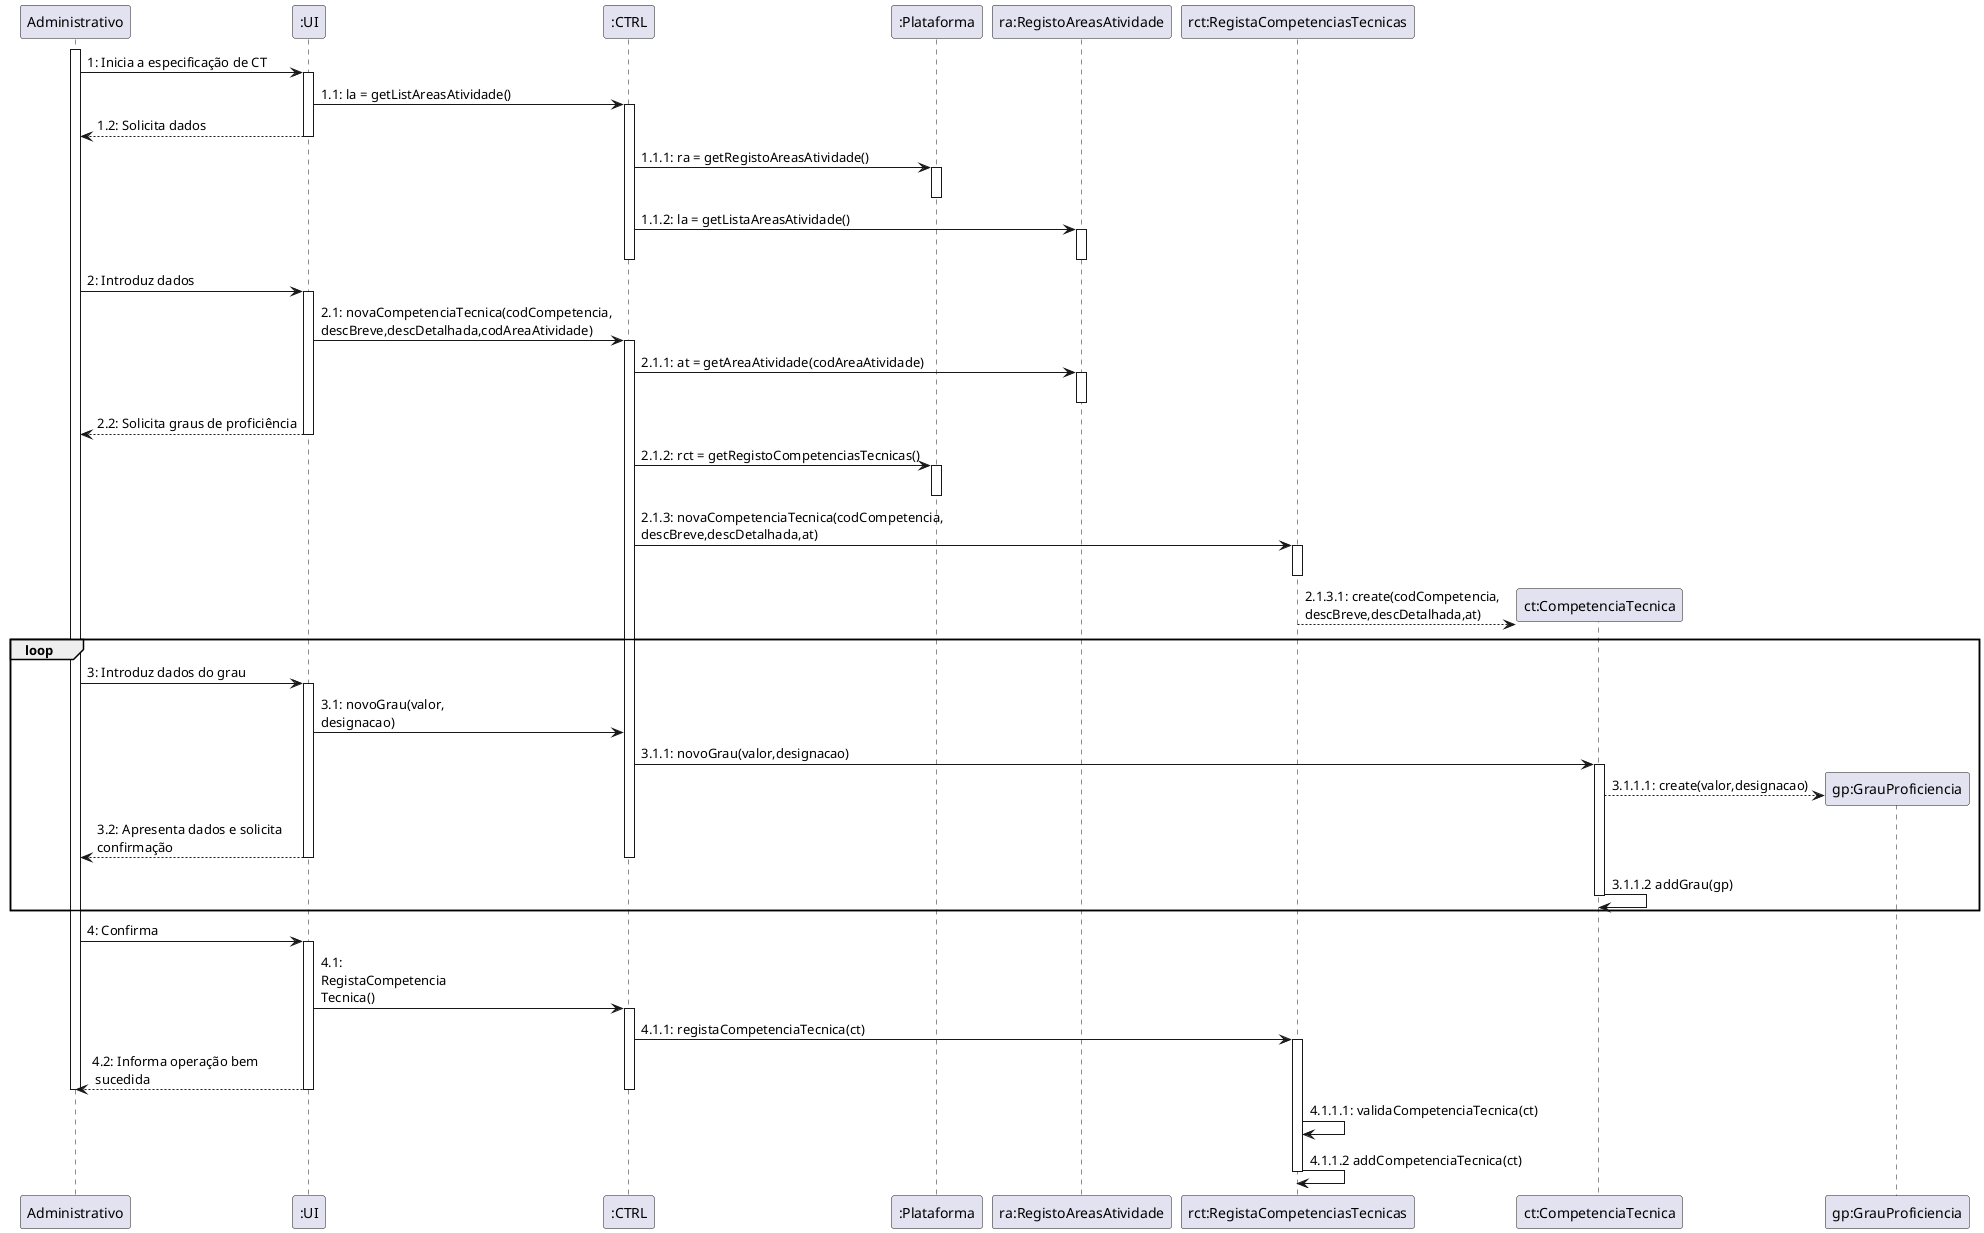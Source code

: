 @startuml
participant Administrativo
activate Administrativo
Administrativo -> ":UI": 1: Inicia a especificação de CT 
activate ":UI"
":UI" -> ":CTRL" : 1.1: la = getListAreasAtividade()
activate ":CTRL"
":UI" --> Administrativo : 1.2: Solicita dados
deactivate ":UI"
":CTRL" -> ":Plataforma" : 1.1.1: ra = getRegistoAreasAtividade()
activate ":Plataforma"
deactivate ":Plataforma"
":CTRL" -> "ra:RegistoAreasAtividade" : 1.1.2: la = getListaAreasAtividade()
activate "ra:RegistoAreasAtividade"
deactivate "ra:RegistoAreasAtividade"
deactivate ":CTRL"
Administrativo -> ":UI": 2: Introduz dados
activate ":UI"
":UI" -> ":CTRL" : 2.1: novaCompetenciaTecnica(codCompetencia,\ndescBreve,descDetalhada,codAreaAtividade)
activate ":CTRL"
":CTRL" -> "ra:RegistoAreasAtividade" : 2.1.1: at = getAreaAtividade(codAreaAtividade)
activate "ra:RegistoAreasAtividade"
deactivate "ra:RegistoAreasAtividade"
":UI" --> Administrativo : 2.2: Solicita graus de proficiência
deactivate ":UI"
":CTRL" -> ":Plataforma" : 2.1.2: rct = getRegistoCompetenciasTecnicas()
activate ":Plataforma"
deactivate ":Plataforma"
":CTRL" -> "rct:RegistaCompetenciasTecnicas" : 2.1.3: novaCompetenciaTecnica(codCompetencia,\ndescBreve,descDetalhada,at)
activate "rct:RegistaCompetenciasTecnicas"
deactivate "rct:RegistaCompetenciasTecnicas"
"rct:RegistaCompetenciasTecnicas" --> "ct:CompetenciaTecnica" ** : 2.1.3.1: create(codCompetencia,\ndescBreve,descDetalhada,at)
loop
Administrativo -> ":UI": 3: Introduz dados do grau
activate ":UI"
":UI" -> ":CTRL" : 3.1: novoGrau(valor,\ndesignacao)
":CTRL" -> "ct:CompetenciaTecnica" : 3.1.1: novoGrau(valor,designacao)
activate "ct:CompetenciaTecnica"
"ct:CompetenciaTecnica" --> "gp:GrauProficiencia" ** : 3.1.1.1: create(valor,designacao)
":UI" --> Administrativo : 3.2: Apresenta dados e solicita\nconfirmação
deactivate ":UI"
deactivate ":CTRL"
"ct:CompetenciaTecnica" -> "ct:CompetenciaTecnica" : 3.1.1.2 addGrau(gp)
deactivate "ct:CompetenciaTecnica"
end
Administrativo -> ":UI": 4: Confirma
activate ":UI"
":UI" -> ":CTRL" : 4.1: \nRegistaCompetencia\nTecnica()
activate ":CTRL"
":CTRL" -> "rct:RegistaCompetenciasTecnicas" : 4.1.1: registaCompetenciaTecnica(ct)
activate "rct:RegistaCompetenciasTecnicas"
":UI" --> Administrativo : 4.2: Informa operação bem\n sucedida
deactivate ":UI"
deactivate ":CTRL"
deactivate Administrativo
"rct:RegistaCompetenciasTecnicas" -> "rct:RegistaCompetenciasTecnicas" : 4.1.1.1: validaCompetenciaTecnica(ct)
"rct:RegistaCompetenciasTecnicas" -> "rct:RegistaCompetenciasTecnicas" : 4.1.1.2 addCompetenciaTecnica(ct)
deactivate "rct:RegistaCompetenciasTecnicas"
@enduml
